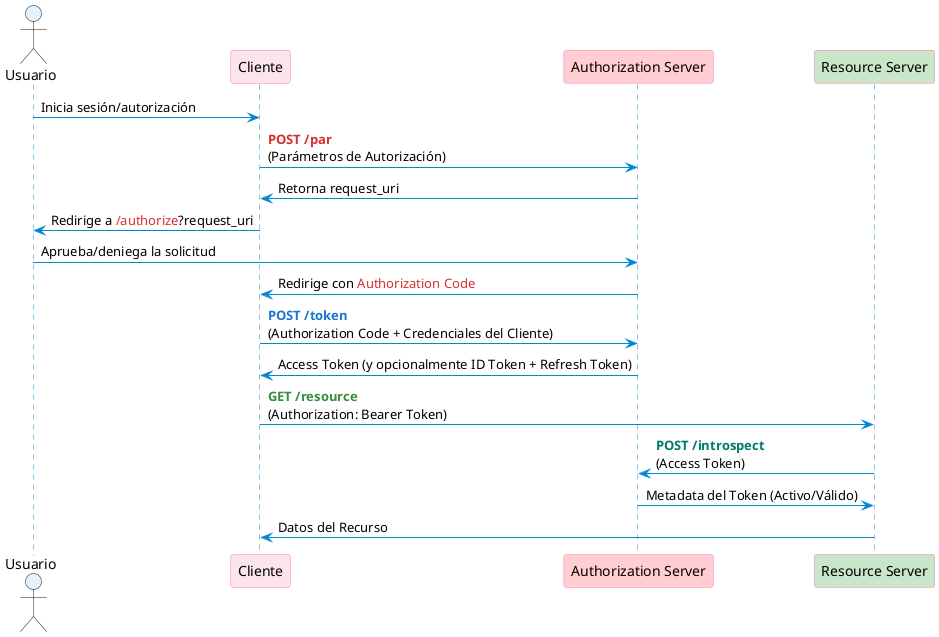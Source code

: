 @startuml
skinparam sequence {
    ActorBackgroundColor #E3F2FD
    ParticipantBackgroundColor #FCE4EC
    ParticipantBorderColor #FF80AB
    ArrowColor #0288D1
    LifeLineBorderColor #0288D1
    LifeLineBackgroundColor #E1F5FE
}

actor Usuario as User
participant Cliente as Client
participant "Authorization Server" as AS #FFCDD2
participant "Resource Server" as RS #C8E6C9

User -> Client: Inicia sesión/autorización
Client -> AS: <color:#D32F2F><b>POST /par</b></color>\n(Parámetros de Autorización)
AS -> Client: Retorna request_uri
Client -> User: Redirige a <color:#D32F2F>/authorize</color>?request_uri
User -> AS: Aprueba/deniega la solicitud
AS -> Client: Redirige con <color:#D32F2F>Authorization Code</color>
Client -> AS: <color:#1976D2><b>POST /token</b></color>\n(Authorization Code + Credenciales del Cliente)
AS -> Client: Access Token (y opcionalmente ID Token + Refresh Token)
Client -> RS: <color:#388E3C><b>GET /resource</b></color>\n(Authorization: Bearer Token)
RS -> AS: <color:#00796B><b>POST /introspect</b></color>\n(Access Token)
AS -> RS: Metadata del Token (Activo/Válido)
RS -> Client: Datos del Recurso
@enduml
